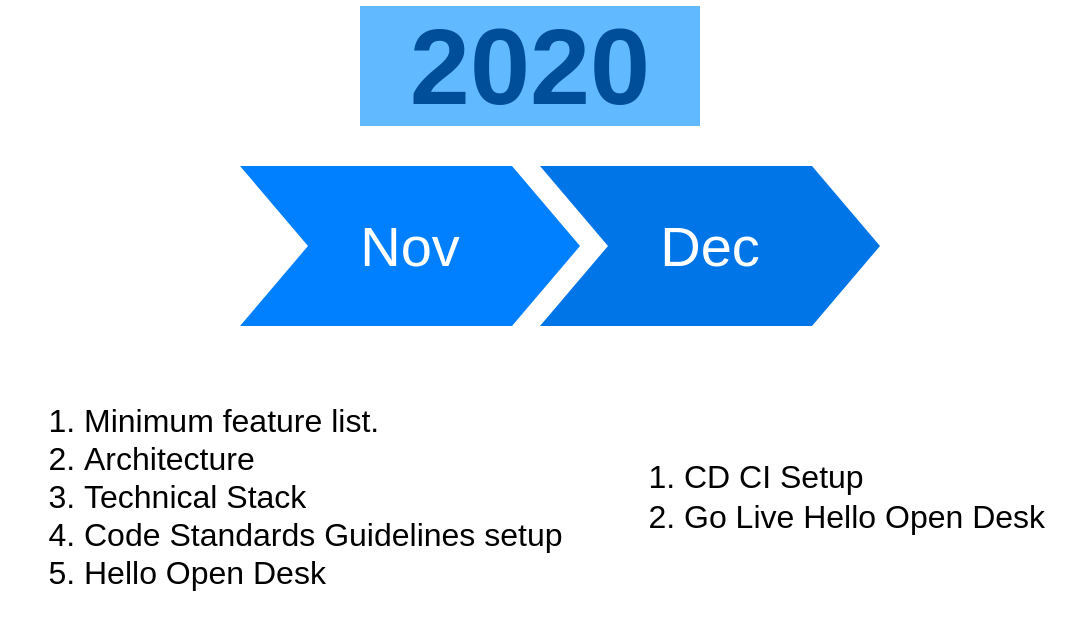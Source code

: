 <mxfile version="13.8.1" type="github">
  <diagram name="Page-1" id="d9b1e647-80fa-b4a2-5024-87a742678bcc">
    <mxGraphModel dx="1298" dy="736" grid="1" gridSize="10" guides="1" tooltips="1" connect="1" arrows="1" fold="1" page="1" pageScale="1" pageWidth="1100" pageHeight="850" background="#ffffff" math="0" shadow="0">
      <root>
        <mxCell id="0" />
        <mxCell id="1" parent="0" />
        <mxCell id="57fe6abec08f04cb-1" value="Nov" style="shape=step;whiteSpace=wrap;html=1;fontSize=28;fillColor=#0080FF;fontColor=#FFFFFF;strokeColor=none;" parent="1" vertex="1">
          <mxGeometry x="380" y="180" width="170" height="80" as="geometry" />
        </mxCell>
        <mxCell id="57fe6abec08f04cb-2" value="Dec" style="shape=step;whiteSpace=wrap;html=1;fontSize=28;fillColor=#0075E8;fontColor=#FFFFFF;strokeColor=none;" parent="1" vertex="1">
          <mxGeometry x="530" y="180" width="170" height="80" as="geometry" />
        </mxCell>
        <mxCell id="57fe6abec08f04cb-7" value="2020" style="text;html=1;strokeColor=none;fillColor=#61BAFF;align=center;verticalAlign=middle;whiteSpace=wrap;fontSize=54;fontStyle=1;fontColor=#004D99;" parent="1" vertex="1">
          <mxGeometry x="440" y="100" width="170" height="60" as="geometry" />
        </mxCell>
        <mxCell id="7pB8ujKH-J7-7kAcaJtY-1" value="&lt;ol style=&quot;font-size: 16px&quot;&gt;&lt;li&gt;Minimum feature list.&lt;/li&gt;&lt;li&gt;Architecture&amp;nbsp;&lt;/li&gt;&lt;li&gt;Technical Stack&lt;/li&gt;&lt;li&gt;Code Standards Guidelines setup&amp;nbsp;&lt;/li&gt;&lt;li&gt;&lt;span&gt;Hello Open Desk&lt;/span&gt;&lt;/li&gt;&lt;/ol&gt;" style="text;html=1;align=left;verticalAlign=middle;resizable=0;points=[];autosize=1;" parent="1" vertex="1">
          <mxGeometry x="260" y="290" width="300" height="110" as="geometry" />
        </mxCell>
        <mxCell id="NDwsU7Qjf5z4DTFlnba--1" value="&lt;ol style=&quot;font-size: 16px&quot;&gt;&lt;li&gt;CD CI Setup&lt;/li&gt;&lt;li&gt;Go Live Hello Open Desk&lt;/li&gt;&lt;/ol&gt;" style="text;html=1;align=left;verticalAlign=middle;resizable=0;points=[];autosize=1;" vertex="1" parent="1">
          <mxGeometry x="560" y="310" width="240" height="70" as="geometry" />
        </mxCell>
      </root>
    </mxGraphModel>
  </diagram>
</mxfile>
